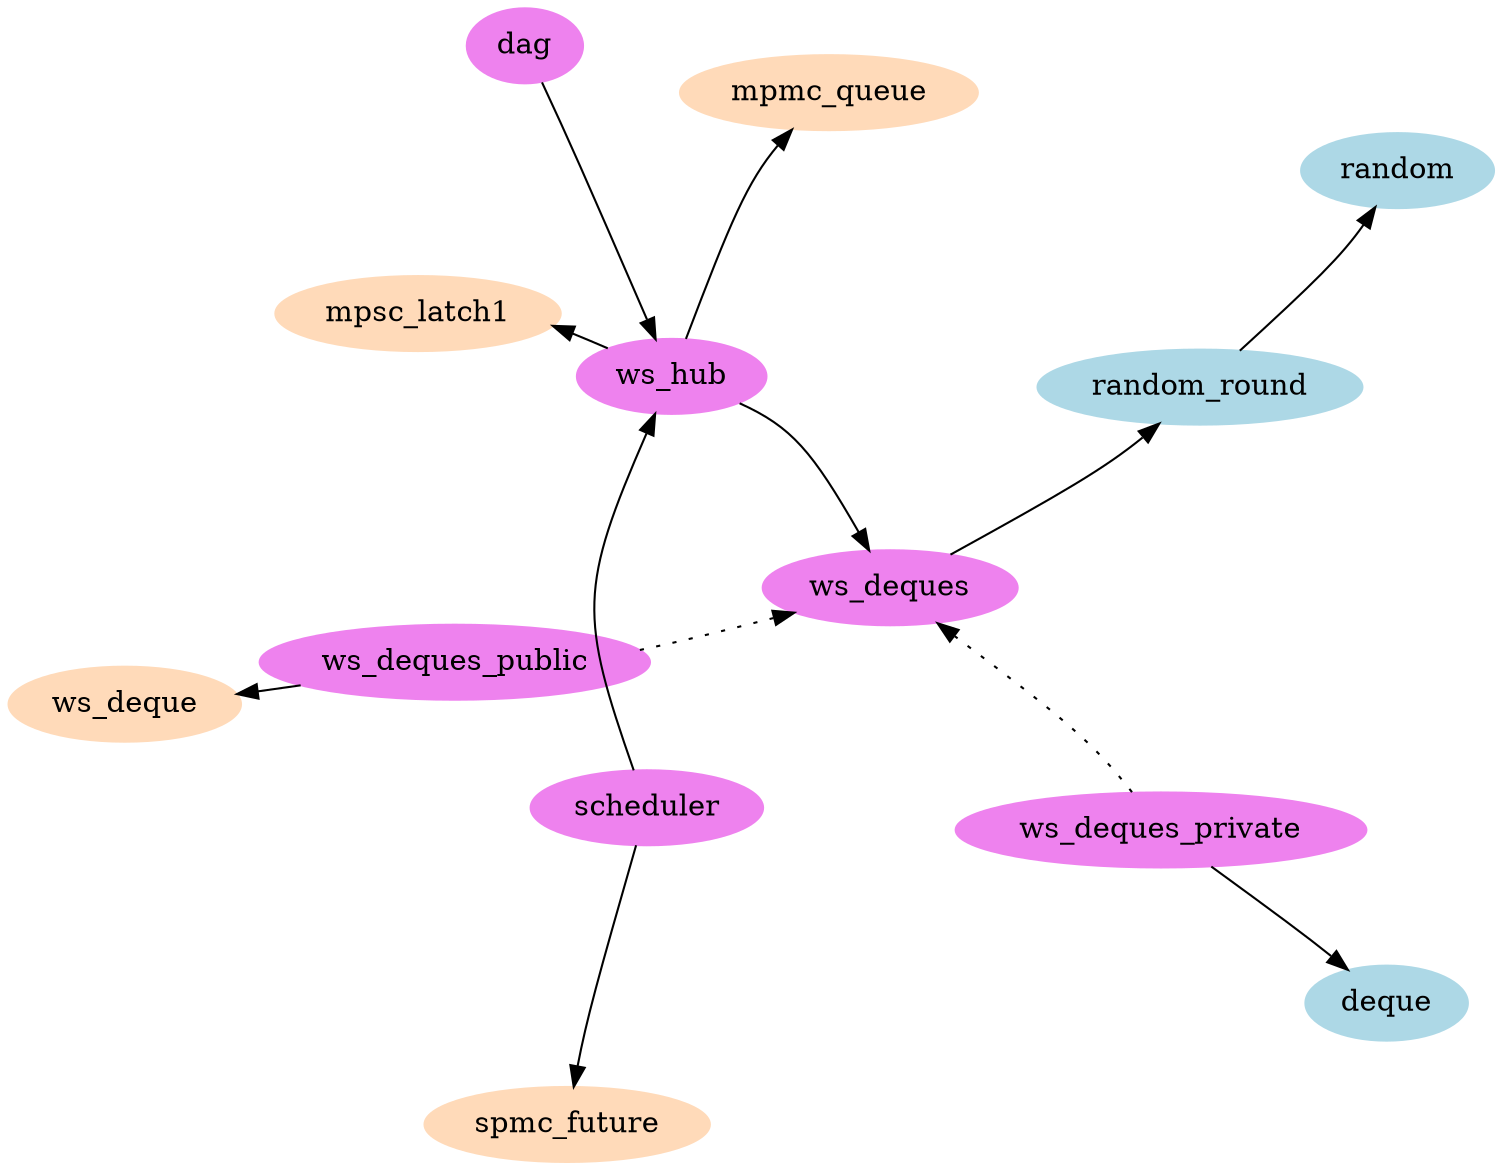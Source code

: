 digraph {
	layout=sfdp
	overlap=false
	splines=curved

	subgraph cluster_std {
		label="std"
		node [style=filled, color=lightblue]
		/* array [label="array"] */
		random [label="random"]
		random_round [label="random_round"]
		deque [label="deque"]
		/* mutex [label="mutex"] */
		/* condition [label="condition"] */
	}

	subgraph cluster_saturn {
		label="saturn"
		node [style=filled, color=peachpuff]
		mpsc_latch1 [label="mpsc_latch1"]
		spmc_future [label="spmc_future"]
		mpmc_queue [label="mpmc_queue"]
		ws_deque [label="ws_deque"]
	}

	subgraph cluster_scheduling {
		label="scheduling"
		node [style=filled, color=violet]
		ws_deques [label="ws_deques"]
		ws_deques_public [label="ws_deques_public"]
		ws_deques_private [label="ws_deques_private"]
		ws_hub [label="ws_hub"]
		scheduler [label="scheduler"]
		dag [label="dag"]
	}

	random_round -> random
	/* random_round -> array */

	/* mpsc_latch1 -> mutex */
	/* mpsc_latch1 -> condition */

	/* spmc_future -> mutex */
	/* spmc_future -> condition */

	/* ws_deques_public -> array */
	ws_deques_public -> ws_deque
	ws_deques_public -> ws_deques [style=dotted]

	/* ws_deques_private -> array */
	ws_deques_private -> deque
	ws_deques_private -> ws_deques [style=dotted]

	ws_deques -> random_round

	ws_hub -> mpmc_queue
	ws_hub -> mpsc_latch1
	ws_hub -> ws_deques

	scheduler -> spmc_future
	scheduler -> ws_hub

	dag -> ws_hub
}
